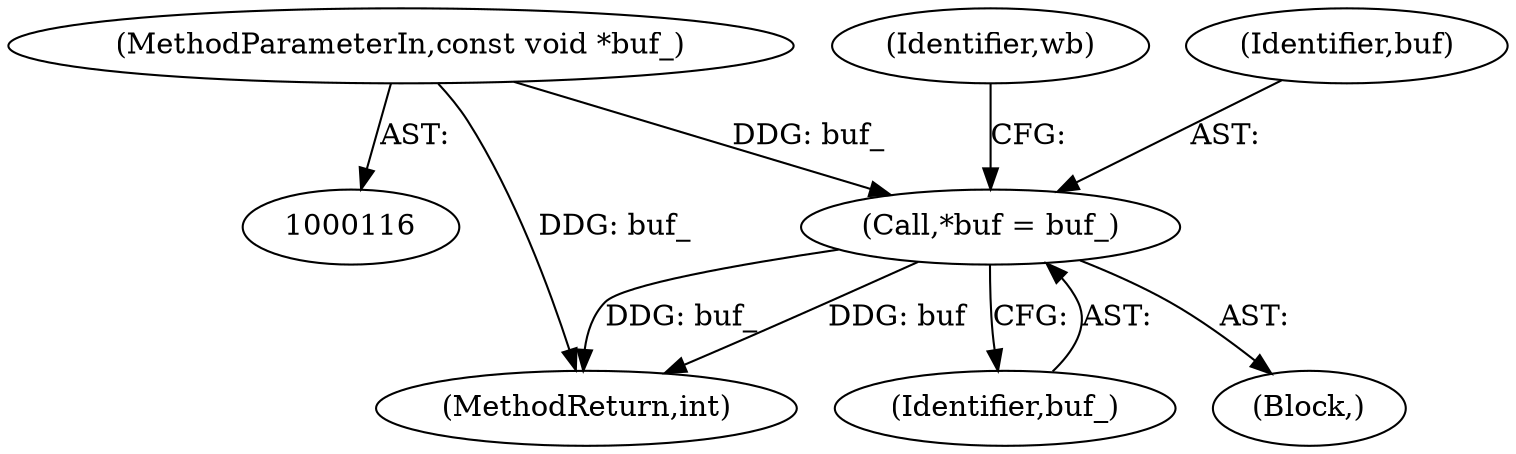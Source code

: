 digraph "0_openssl_77c77f0a1b9f15b869ca3342186dfbedd1119d0e@pointer" {
"1000123" [label="(Call,*buf = buf_)"];
"1000119" [label="(MethodParameterIn,const void *buf_)"];
"1000121" [label="(Block,)"];
"1000123" [label="(Call,*buf = buf_)"];
"1000132" [label="(Identifier,wb)"];
"1000845" [label="(MethodReturn,int)"];
"1000125" [label="(Identifier,buf_)"];
"1000124" [label="(Identifier,buf)"];
"1000119" [label="(MethodParameterIn,const void *buf_)"];
"1000123" -> "1000121"  [label="AST: "];
"1000123" -> "1000125"  [label="CFG: "];
"1000124" -> "1000123"  [label="AST: "];
"1000125" -> "1000123"  [label="AST: "];
"1000132" -> "1000123"  [label="CFG: "];
"1000123" -> "1000845"  [label="DDG: buf_"];
"1000123" -> "1000845"  [label="DDG: buf"];
"1000119" -> "1000123"  [label="DDG: buf_"];
"1000119" -> "1000116"  [label="AST: "];
"1000119" -> "1000845"  [label="DDG: buf_"];
}

